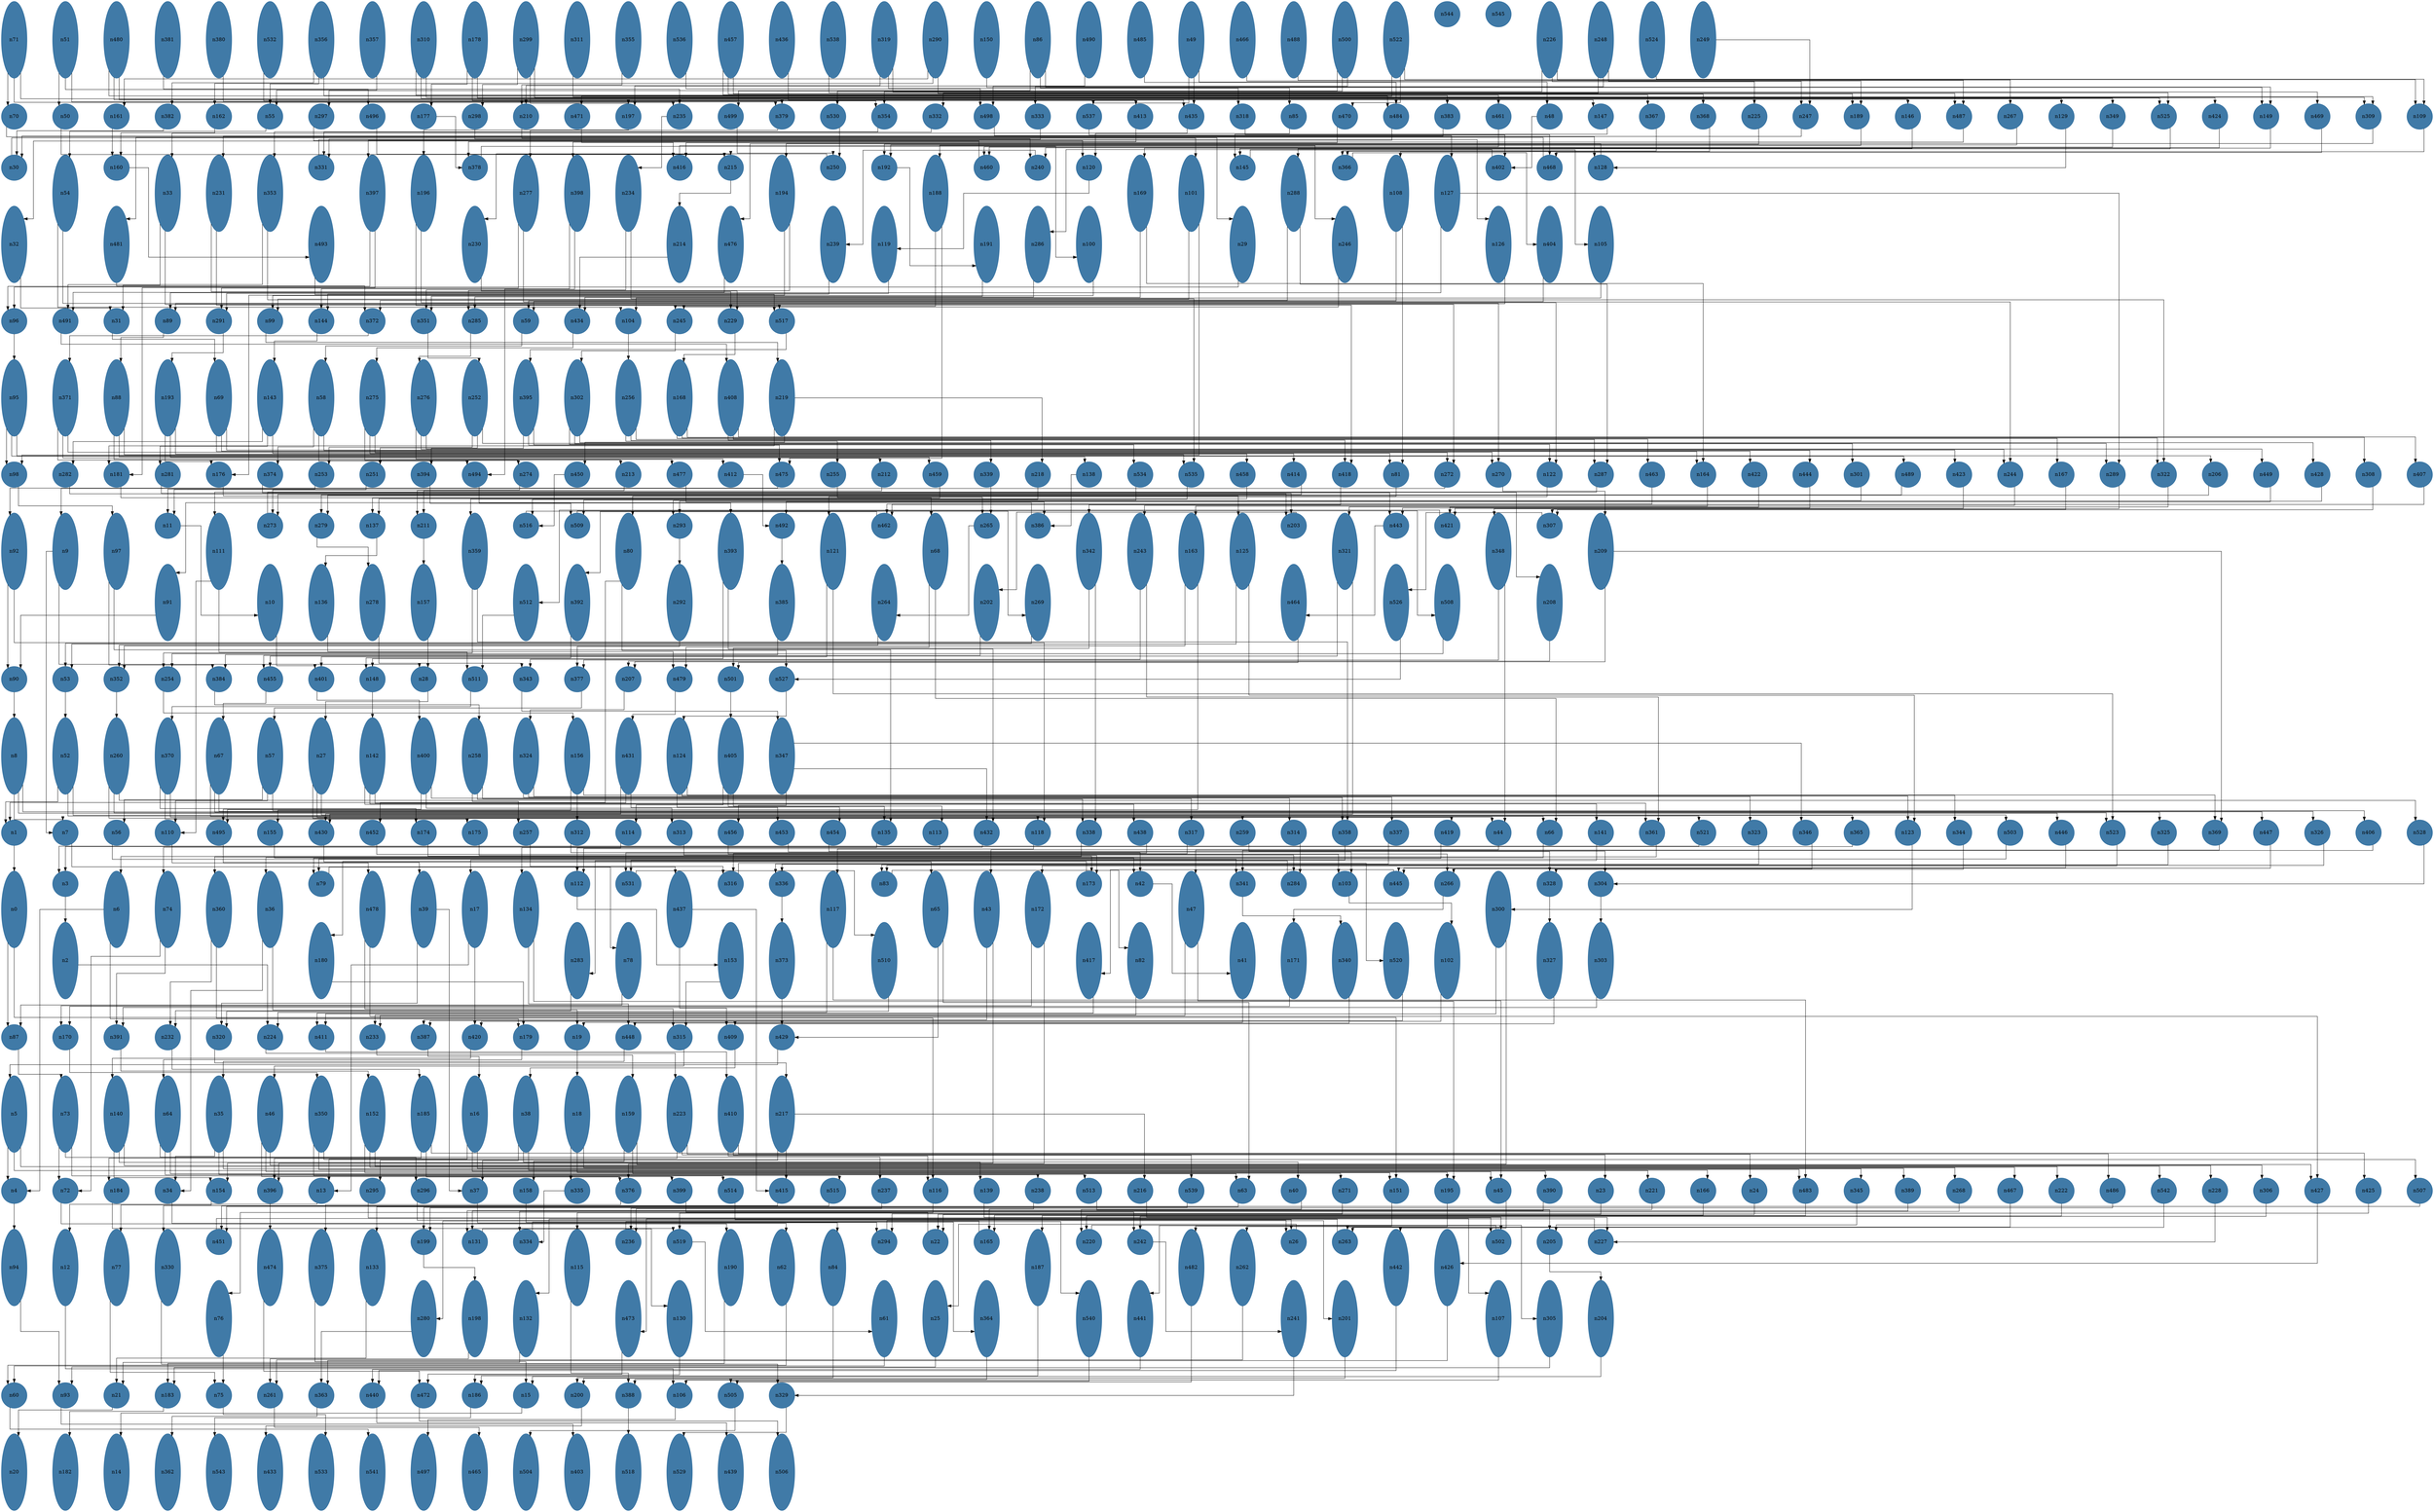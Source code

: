 //do not use DOT to generate pdf use NEATO or FDP
digraph{
layout="neato";
splines="ortho";
n71[shape="ellipse", style="filled", color="#004E8ABF", pos="0,59!", height="3", width="1"];
n71 -> n235;
n71 -> n70;
n71 -> n129;
n51[shape="ellipse", style="filled", color="#004E8ABF", pos="2,59!", height="3", width="1"];
n51 -> n496;
n51 -> n379;
n51 -> n50;
n480[shape="ellipse", style="filled", color="#004E8ABF", pos="4,59!", height="3", width="1"];
n480 -> n484;
n480 -> n147;
n480 -> n146;
n381[shape="ellipse", style="filled", color="#004E8ABF", pos="6,59!", height="3", width="1"];
n381 -> n235;
n380[shape="ellipse", style="filled", color="#004E8ABF", pos="8,59!", height="3", width="1"];
n380 -> n379;
n532[shape="ellipse", style="filled", color="#004E8ABF", pos="10,59!", height="3", width="1"];
n532 -> n354;
n356[shape="ellipse", style="filled", color="#004E8ABF", pos="12,59!", height="3", width="1"];
n356 -> n383;
n356 -> n382;
n356 -> n55;
n357[shape="ellipse", style="filled", color="#004E8ABF", pos="14,59!", height="3", width="1"];
n357 -> n55;
n310[shape="ellipse", style="filled", color="#004E8ABF", pos="16,59!", height="3", width="1"];
n310 -> n461;
n310 -> n349;
n310 -> n309;
n178[shape="ellipse", style="filled", color="#004E8ABF", pos="18,59!", height="3", width="1"];
n178 -> n177;
n178 -> n525;
n178 -> n413;
n299[shape="ellipse", style="filled", color="#004E8ABF", pos="20,59!", height="3", width="1"];
n299 -> n298;
n299 -> n197;
n299 -> n424;
n311[shape="ellipse", style="filled", color="#004E8ABF", pos="22,59!", height="3", width="1"];
n311 -> n309;
n355[shape="ellipse", style="filled", color="#004E8ABF", pos="24,59!", height="3", width="1"];
n355 -> n210;
n536[shape="ellipse", style="filled", color="#004E8ABF", pos="26,59!", height="3", width="1"];
n536 -> n498;
n457[shape="ellipse", style="filled", color="#004E8ABF", pos="28,59!", height="3", width="1"];
n457 -> n367;
n457 -> n368;
n457 -> n189;
n436[shape="ellipse", style="filled", color="#004E8ABF", pos="30,59!", height="3", width="1"];
n436 -> n435;
n538[shape="ellipse", style="filled", color="#004E8ABF", pos="32,59!", height="3", width="1"];
n538 -> n525;
n319[shape="ellipse", style="filled", color="#004E8ABF", pos="34,59!", height="3", width="1"];
n319 -> n210;
n319 -> n469;
n319 -> n318;
n290[shape="ellipse", style="filled", color="#004E8ABF", pos="36,59!", height="3", width="1"];
n290 -> n487;
n290 -> n161;
n290 -> n162;
n150[shape="ellipse", style="filled", color="#004E8ABF", pos="38,59!", height="3", width="1"];
n150 -> n149;
n86[shape="ellipse", style="filled", color="#004E8ABF", pos="40,59!", height="3", width="1"];
n86 -> n297;
n86 -> n85;
n86 -> n149;
n490[shape="ellipse", style="filled", color="#004E8ABF", pos="42,59!", height="3", width="1"];
n490 -> n197;
n485[shape="ellipse", style="filled", color="#004E8ABF", pos="44,59!", height="3", width="1"];
n485 -> n484;
n49[shape="ellipse", style="filled", color="#004E8ABF", pos="46,59!", height="3", width="1"];
n49 -> n48;
n49 -> n537;
n49 -> n435;
n466[shape="ellipse", style="filled", color="#004E8ABF", pos="48,59!", height="3", width="1"];
n466 -> n189;
n488[shape="ellipse", style="filled", color="#004E8ABF", pos="50,59!", height="3", width="1"];
n488 -> n487;
n500[shape="ellipse", style="filled", color="#004E8ABF", pos="52,59!", height="3", width="1"];
n500 -> n499;
n500 -> n530;
n500 -> n498;
n522[shape="ellipse", style="filled", color="#004E8ABF", pos="54,59!", height="3", width="1"];
n522 -> n471;
n522 -> n470;
n522 -> n109;
n544[shape="ellipse", style="filled", color="#004E8ABF", pos="56,60!", height="1", width="1"];
n545[shape="ellipse", style="filled", color="#004E8ABF", pos="58,60!", height="1", width="1"];
n226[shape="ellipse", style="filled", color="#004E8ABF", pos="60,59!", height="3", width="1"];
n226 -> n225;
n226 -> n354;
n226 -> n267;
n248[shape="ellipse", style="filled", color="#004E8ABF", pos="62,59!", height="3", width="1"];
n248 -> n247;
n248 -> n332;
n248 -> n333;
n524[shape="ellipse", style="filled", color="#004E8ABF", pos="64,59!", height="3", width="1"];
n524 -> n109;
n249[shape="ellipse", style="filled", color="#004E8ABF", pos="66,59!", height="3", width="1"];
n249 -> n247;
n70[shape="ellipse", style="filled", color="#004E8ABF", pos="0,56!", height="1", width="1"];
n70 -> n128;
n50[shape="ellipse", style="filled", color="#004E8ABF", pos="2,56!", height="1", width="1"];
n50 -> n215;
n161[shape="ellipse", style="filled", color="#004E8ABF", pos="4,56!", height="1", width="1"];
n161 -> n160;
n382[shape="ellipse", style="filled", color="#004E8ABF", pos="6,56!", height="1", width="1"];
n382 -> n30;
n162[shape="ellipse", style="filled", color="#004E8ABF", pos="8,56!", height="1", width="1"];
n162 -> n160;
n55[shape="ellipse", style="filled", color="#004E8ABF", pos="10,56!", height="1", width="1"];
n55 -> n54;
n297[shape="ellipse", style="filled", color="#004E8ABF", pos="12,56!", height="1", width="1"];
n297 -> n120;
n496[shape="ellipse", style="filled", color="#004E8ABF", pos="14,56!", height="1", width="1"];
n496 -> n215;
n177[shape="ellipse", style="filled", color="#004E8ABF", pos="16,56!", height="1", width="1"];
n177 -> n378;
n298[shape="ellipse", style="filled", color="#004E8ABF", pos="18,56!", height="1", width="1"];
n298 -> n240;
n210[shape="ellipse", style="filled", color="#004E8ABF", pos="20,56!", height="1", width="1"];
n210 -> n101;
n471[shape="ellipse", style="filled", color="#004E8ABF", pos="22,56!", height="1", width="1"];
n471 -> n416;
n197[shape="ellipse", style="filled", color="#004E8ABF", pos="24,56!", height="1", width="1"];
n197 -> n196;
n235[shape="ellipse", style="filled", color="#004E8ABF", pos="26,56!", height="1", width="1"];
n235 -> n234;
n499[shape="ellipse", style="filled", color="#004E8ABF", pos="28,56!", height="1", width="1"];
n499 -> n250;
n379[shape="ellipse", style="filled", color="#004E8ABF", pos="30,56!", height="1", width="1"];
n379 -> n277;
n530[shape="ellipse", style="filled", color="#004E8ABF", pos="32,56!", height="1", width="1"];
n530 -> n250;
n354[shape="ellipse", style="filled", color="#004E8ABF", pos="34,56!", height="1", width="1"];
n354 -> n353;
n332[shape="ellipse", style="filled", color="#004E8ABF", pos="36,56!", height="1", width="1"];
n332 -> n331;
n498[shape="ellipse", style="filled", color="#004E8ABF", pos="38,56!", height="1", width="1"];
n498 -> n127;
n333[shape="ellipse", style="filled", color="#004E8ABF", pos="40,56!", height="1", width="1"];
n333 -> n331;
n537[shape="ellipse", style="filled", color="#004E8ABF", pos="42,56!", height="1", width="1"];
n537 -> n402;
n413[shape="ellipse", style="filled", color="#004E8ABF", pos="44,56!", height="1", width="1"];
n413 -> n378;
n435[shape="ellipse", style="filled", color="#004E8ABF", pos="46,56!", height="1", width="1"];
n435 -> n33;
n318[shape="ellipse", style="filled", color="#004E8ABF", pos="48,56!", height="1", width="1"];
n318 -> n468;
n85[shape="ellipse", style="filled", color="#004E8ABF", pos="50,56!", height="1", width="1"];
n85 -> n120;
n470[shape="ellipse", style="filled", color="#004E8ABF", pos="52,56!", height="1", width="1"];
n470 -> n416;
n484[shape="ellipse", style="filled", color="#004E8ABF", pos="54,56!", height="1", width="1"];
n484 -> n397;
n383[shape="ellipse", style="filled", color="#004E8ABF", pos="56,56!", height="1", width="1"];
n383 -> n30;
n461[shape="ellipse", style="filled", color="#004E8ABF", pos="58,56!", height="1", width="1"];
n461 -> n460;
n48[shape="ellipse", style="filled", color="#004E8ABF", pos="60,56!", height="1", width="1"];
n48 -> n402;
n147[shape="ellipse", style="filled", color="#004E8ABF", pos="62,56!", height="1", width="1"];
n147 -> n145;
n367[shape="ellipse", style="filled", color="#004E8ABF", pos="64,56!", height="1", width="1"];
n367 -> n366;
n368[shape="ellipse", style="filled", color="#004E8ABF", pos="66,56!", height="1", width="1"];
n368 -> n366;
n225[shape="ellipse", style="filled", color="#004E8ABF", pos="68,56!", height="1", width="1"];
n225 -> n192;
n247[shape="ellipse", style="filled", color="#004E8ABF", pos="70,56!", height="1", width="1"];
n247 -> n231;
n189[shape="ellipse", style="filled", color="#004E8ABF", pos="72,56!", height="1", width="1"];
n189 -> n188;
n146[shape="ellipse", style="filled", color="#004E8ABF", pos="74,56!", height="1", width="1"];
n146 -> n145;
n487[shape="ellipse", style="filled", color="#004E8ABF", pos="76,56!", height="1", width="1"];
n487 -> n398;
n267[shape="ellipse", style="filled", color="#004E8ABF", pos="78,56!", height="1", width="1"];
n267 -> n192;
n129[shape="ellipse", style="filled", color="#004E8ABF", pos="80,56!", height="1", width="1"];
n129 -> n128;
n349[shape="ellipse", style="filled", color="#004E8ABF", pos="82,56!", height="1", width="1"];
n349 -> n460;
n525[shape="ellipse", style="filled", color="#004E8ABF", pos="84,56!", height="1", width="1"];
n525 -> n288;
n424[shape="ellipse", style="filled", color="#004E8ABF", pos="86,56!", height="1", width="1"];
n424 -> n240;
n149[shape="ellipse", style="filled", color="#004E8ABF", pos="88,56!", height="1", width="1"];
n149 -> n169;
n469[shape="ellipse", style="filled", color="#004E8ABF", pos="90,56!", height="1", width="1"];
n469 -> n468;
n309[shape="ellipse", style="filled", color="#004E8ABF", pos="92,56!", height="1", width="1"];
n309 -> n194;
n109[shape="ellipse", style="filled", color="#004E8ABF", pos="94,56!", height="1", width="1"];
n109 -> n108;
n30[shape="ellipse", style="filled", color="#004E8ABF", pos="0,54!", height="1", width="1"];
n30 -> n29;
n54[shape="ellipse", style="filled", color="#004E8ABF", pos="2,53!", height="3", width="1"];
n54 -> n104;
n54 -> n270;
n160[shape="ellipse", style="filled", color="#004E8ABF", pos="4,54!", height="1", width="1"];
n160 -> n493;
n33[shape="ellipse", style="filled", color="#004E8ABF", pos="6,53!", height="3", width="1"];
n33 -> n31;
n33 -> n272;
n231[shape="ellipse", style="filled", color="#004E8ABF", pos="8,53!", height="3", width="1"];
n231 -> n229;
n231 -> n418;
n353[shape="ellipse", style="filled", color="#004E8ABF", pos="10,53!", height="3", width="1"];
n353 -> n322;
n353 -> n491;
n331[shape="ellipse", style="filled", color="#004E8ABF", pos="12,54!", height="1", width="1"];
n331 -> n126;
n397[shape="ellipse", style="filled", color="#004E8ABF", pos="14,53!", height="3", width="1"];
n397 -> n96;
n397 -> n181;
n196[shape="ellipse", style="filled", color="#004E8ABF", pos="16,53!", height="3", width="1"];
n196 -> n122;
n196 -> n517;
n378[shape="ellipse", style="filled", color="#004E8ABF", pos="18,54!", height="1", width="1"];
n378 -> n100;
n277[shape="ellipse", style="filled", color="#004E8ABF", pos="20,53!", height="3", width="1"];
n277 -> n244;
n277 -> n291;
n398[shape="ellipse", style="filled", color="#004E8ABF", pos="22,53!", height="3", width="1"];
n398 -> n144;
n398 -> n494;
n234[shape="ellipse", style="filled", color="#004E8ABF", pos="24,53!", height="3", width="1"];
n234 -> n351;
n234 -> n535;
n416[shape="ellipse", style="filled", color="#004E8ABF", pos="26,54!", height="1", width="1"];
n416 -> n246;
n215[shape="ellipse", style="filled", color="#004E8ABF", pos="28,54!", height="1", width="1"];
n215 -> n214;
n194[shape="ellipse", style="filled", color="#004E8ABF", pos="30,53!", height="3", width="1"];
n194 -> n176;
n194 -> n285;
n250[shape="ellipse", style="filled", color="#004E8ABF", pos="32,54!", height="1", width="1"];
n250 -> n230;
n192[shape="ellipse", style="filled", color="#004E8ABF", pos="34,54!", height="1", width="1"];
n192 -> n191;
n188[shape="ellipse", style="filled", color="#004E8ABF", pos="36,53!", height="3", width="1"];
n188 -> n475;
n188 -> n245;
n460[shape="ellipse", style="filled", color="#004E8ABF", pos="38,54!", height="1", width="1"];
n460 -> n32;
n240[shape="ellipse", style="filled", color="#004E8ABF", pos="40,54!", height="1", width="1"];
n240 -> n239;
n120[shape="ellipse", style="filled", color="#004E8ABF", pos="42,54!", height="1", width="1"];
n120 -> n119;
n169[shape="ellipse", style="filled", color="#004E8ABF", pos="44,53!", height="3", width="1"];
n169 -> n164;
n169 -> n434;
n101[shape="ellipse", style="filled", color="#004E8ABF", pos="46,53!", height="3", width="1"];
n101 -> n98;
n101 -> n99;
n145[shape="ellipse", style="filled", color="#004E8ABF", pos="48,54!", height="1", width="1"];
n145 -> n105;
n288[shape="ellipse", style="filled", color="#004E8ABF", pos="50,53!", height="3", width="1"];
n288 -> n287;
n288 -> n372;
n366[shape="ellipse", style="filled", color="#004E8ABF", pos="52,54!", height="1", width="1"];
n366 -> n404;
n108[shape="ellipse", style="filled", color="#004E8ABF", pos="54,53!", height="3", width="1"];
n108 -> n59;
n108 -> n81;
n127[shape="ellipse", style="filled", color="#004E8ABF", pos="56,53!", height="3", width="1"];
n127 -> n289;
n127 -> n89;
n402[shape="ellipse", style="filled", color="#004E8ABF", pos="58,54!", height="1", width="1"];
n402 -> n286;
n468[shape="ellipse", style="filled", color="#004E8ABF", pos="60,54!", height="1", width="1"];
n468 -> n481;
n128[shape="ellipse", style="filled", color="#004E8ABF", pos="62,54!", height="1", width="1"];
n128 -> n476;
n32[shape="ellipse", style="filled", color="#004E8ABF", pos="0,51!", height="3", width="1"];
n32 -> n31;
n481[shape="ellipse", style="filled", color="#004E8ABF", pos="4,51!", height="3", width="1"];
n481 -> n372;
n493[shape="ellipse", style="filled", color="#004E8ABF", pos="12,51!", height="3", width="1"];
n493 -> n517;
n230[shape="ellipse", style="filled", color="#004E8ABF", pos="18,51!", height="3", width="1"];
n230 -> n229;
n214[shape="ellipse", style="filled", color="#004E8ABF", pos="26,51!", height="3", width="1"];
n214 -> n434;
n476[shape="ellipse", style="filled", color="#004E8ABF", pos="28,51!", height="3", width="1"];
n476 -> n491;
n239[shape="ellipse", style="filled", color="#004E8ABF", pos="32,51!", height="3", width="1"];
n239 -> n144;
n119[shape="ellipse", style="filled", color="#004E8ABF", pos="34,51!", height="3", width="1"];
n119 -> n291;
n191[shape="ellipse", style="filled", color="#004E8ABF", pos="38,51!", height="3", width="1"];
n191 -> n351;
n286[shape="ellipse", style="filled", color="#004E8ABF", pos="40,51!", height="3", width="1"];
n286 -> n285;
n100[shape="ellipse", style="filled", color="#004E8ABF", pos="42,51!", height="3", width="1"];
n100 -> n99;
n29[shape="ellipse", style="filled", color="#004E8ABF", pos="48,51!", height="3", width="1"];
n29 -> n96;
n246[shape="ellipse", style="filled", color="#004E8ABF", pos="52,51!", height="3", width="1"];
n246 -> n245;
n126[shape="ellipse", style="filled", color="#004E8ABF", pos="58,51!", height="3", width="1"];
n126 -> n89;
n404[shape="ellipse", style="filled", color="#004E8ABF", pos="60,51!", height="3", width="1"];
n404 -> n59;
n105[shape="ellipse", style="filled", color="#004E8ABF", pos="62,51!", height="3", width="1"];
n105 -> n104;
n96[shape="ellipse", style="filled", color="#004E8ABF", pos="0,48!", height="1", width="1"];
n96 -> n95;
n491[shape="ellipse", style="filled", color="#004E8ABF", pos="2,48!", height="1", width="1"];
n491 -> n408;
n31[shape="ellipse", style="filled", color="#004E8ABF", pos="4,48!", height="1", width="1"];
n31 -> n69;
n89[shape="ellipse", style="filled", color="#004E8ABF", pos="6,48!", height="1", width="1"];
n89 -> n88;
n291[shape="ellipse", style="filled", color="#004E8ABF", pos="8,48!", height="1", width="1"];
n291 -> n193;
n99[shape="ellipse", style="filled", color="#004E8ABF", pos="10,48!", height="1", width="1"];
n99 -> n219;
n144[shape="ellipse", style="filled", color="#004E8ABF", pos="12,48!", height="1", width="1"];
n144 -> n143;
n372[shape="ellipse", style="filled", color="#004E8ABF", pos="14,48!", height="1", width="1"];
n372 -> n371;
n351[shape="ellipse", style="filled", color="#004E8ABF", pos="16,48!", height="1", width="1"];
n351 -> n252;
n285[shape="ellipse", style="filled", color="#004E8ABF", pos="18,48!", height="1", width="1"];
n285 -> n276;
n59[shape="ellipse", style="filled", color="#004E8ABF", pos="20,48!", height="1", width="1"];
n59 -> n58;
n434[shape="ellipse", style="filled", color="#004E8ABF", pos="22,48!", height="1", width="1"];
n434 -> n275;
n104[shape="ellipse", style="filled", color="#004E8ABF", pos="24,48!", height="1", width="1"];
n104 -> n256;
n245[shape="ellipse", style="filled", color="#004E8ABF", pos="26,48!", height="1", width="1"];
n245 -> n302;
n229[shape="ellipse", style="filled", color="#004E8ABF", pos="28,48!", height="1", width="1"];
n229 -> n168;
n517[shape="ellipse", style="filled", color="#004E8ABF", pos="30,48!", height="1", width="1"];
n517 -> n395;
n95[shape="ellipse", style="filled", color="#004E8ABF", pos="0,45!", height="3", width="1"];
n95 -> n489;
n95 -> n206;
n95 -> n98;
n371[shape="ellipse", style="filled", color="#004E8ABF", pos="2,45!", height="3", width="1"];
n371 -> n213;
n371 -> n212;
n371 -> n270;
n88[shape="ellipse", style="filled", color="#004E8ABF", pos="4,45!", height="3", width="1"];
n88 -> n477;
n88 -> n138;
n88 -> n535;
n193[shape="ellipse", style="filled", color="#004E8ABF", pos="6,45!", height="3", width="1"];
n193 -> n176;
n193 -> n459;
n193 -> n458;
n69[shape="ellipse", style="filled", color="#004E8ABF", pos="8,45!", height="3", width="1"];
n69 -> n164;
n69 -> n422;
n69 -> n423;
n143[shape="ellipse", style="filled", color="#004E8ABF", pos="10,45!", height="3", width="1"];
n143 -> n81;
n143 -> n282;
n143 -> n281;
n58[shape="ellipse", style="filled", color="#004E8ABF", pos="12,45!", height="3", width="1"];
n58 -> n374;
n58 -> n494;
n58 -> n444;
n275[shape="ellipse", style="filled", color="#004E8ABF", pos="14,45!", height="3", width="1"];
n275 -> n274;
n275 -> n414;
n275 -> n272;
n276[shape="ellipse", style="filled", color="#004E8ABF", pos="16,45!", height="3", width="1"];
n276 -> n412;
n276 -> n244;
n276 -> n449;
n252[shape="ellipse", style="filled", color="#004E8ABF", pos="18,45!", height="3", width="1"];
n252 -> n253;
n252 -> n251;
n252 -> n289;
n395[shape="ellipse", style="filled", color="#004E8ABF", pos="20,45!", height="3", width="1"];
n395 -> n394;
n395 -> n475;
n395 -> n534;
n302[shape="ellipse", style="filled", color="#004E8ABF", pos="22,45!", height="3", width="1"];
n302 -> n122;
n302 -> n301;
n302 -> n428;
n256[shape="ellipse", style="filled", color="#004E8ABF", pos="24,45!", height="3", width="1"];
n256 -> n287;
n256 -> n255;
n256 -> n339;
n168[shape="ellipse", style="filled", color="#004E8ABF", pos="26,45!", height="3", width="1"];
n168 -> n167;
n168 -> n322;
n168 -> n308;
n408[shape="ellipse", style="filled", color="#004E8ABF", pos="28,45!", height="3", width="1"];
n408 -> n463;
n408 -> n407;
n408 -> n418;
n219[shape="ellipse", style="filled", color="#004E8ABF", pos="30,45!", height="3", width="1"];
n219 -> n450;
n219 -> n218;
n219 -> n181;
n98[shape="ellipse", style="filled", color="#004E8ABF", pos="0,42!", height="1", width="1"];
n98 -> n97;
n282[shape="ellipse", style="filled", color="#004E8ABF", pos="2,42!", height="1", width="1"];
n282 -> n203;
n181[shape="ellipse", style="filled", color="#004E8ABF", pos="4,42!", height="1", width="1"];
n181 -> n68;
n281[shape="ellipse", style="filled", color="#004E8ABF", pos="6,42!", height="1", width="1"];
n281 -> n203;
n176[shape="ellipse", style="filled", color="#004E8ABF", pos="8,42!", height="1", width="1"];
n176 -> n125;
n374[shape="ellipse", style="filled", color="#004E8ABF", pos="10,42!", height="1", width="1"];
n374 -> n443;
n253[shape="ellipse", style="filled", color="#004E8ABF", pos="12,42!", height="1", width="1"];
n253 -> n11;
n251[shape="ellipse", style="filled", color="#004E8ABF", pos="14,42!", height="1", width="1"];
n251 -> n11;
n394[shape="ellipse", style="filled", color="#004E8ABF", pos="16,42!", height="1", width="1"];
n394 -> n509;
n494[shape="ellipse", style="filled", color="#004E8ABF", pos="18,42!", height="1", width="1"];
n494 -> n393;
n274[shape="ellipse", style="filled", color="#004E8ABF", pos="20,42!", height="1", width="1"];
n274 -> n273;
n450[shape="ellipse", style="filled", color="#004E8ABF", pos="22,42!", height="1", width="1"];
n450 -> n516;
n213[shape="ellipse", style="filled", color="#004E8ABF", pos="24,42!", height="1", width="1"];
n213 -> n211;
n477[shape="ellipse", style="filled", color="#004E8ABF", pos="26,42!", height="1", width="1"];
n477 -> n386;
n412[shape="ellipse", style="filled", color="#004E8ABF", pos="28,42!", height="1", width="1"];
n412 -> n492;
n475[shape="ellipse", style="filled", color="#004E8ABF", pos="30,42!", height="1", width="1"];
n475 -> n92;
n255[shape="ellipse", style="filled", color="#004E8ABF", pos="32,42!", height="1", width="1"];
n255 -> n265;
n212[shape="ellipse", style="filled", color="#004E8ABF", pos="34,42!", height="1", width="1"];
n212 -> n211;
n459[shape="ellipse", style="filled", color="#004E8ABF", pos="36,42!", height="1", width="1"];
n459 -> n137;
n339[shape="ellipse", style="filled", color="#004E8ABF", pos="38,42!", height="1", width="1"];
n339 -> n265;
n218[shape="ellipse", style="filled", color="#004E8ABF", pos="40,42!", height="1", width="1"];
n218 -> n516;
n138[shape="ellipse", style="filled", color="#004E8ABF", pos="42,42!", height="1", width="1"];
n138 -> n386;
n534[shape="ellipse", style="filled", color="#004E8ABF", pos="44,42!", height="1", width="1"];
n534 -> n509;
n535[shape="ellipse", style="filled", color="#004E8ABF", pos="46,42!", height="1", width="1"];
n535 -> n359;
n458[shape="ellipse", style="filled", color="#004E8ABF", pos="48,42!", height="1", width="1"];
n458 -> n137;
n414[shape="ellipse", style="filled", color="#004E8ABF", pos="50,42!", height="1", width="1"];
n414 -> n273;
n418[shape="ellipse", style="filled", color="#004E8ABF", pos="52,42!", height="1", width="1"];
n418 -> n342;
n81[shape="ellipse", style="filled", color="#004E8ABF", pos="54,42!", height="1", width="1"];
n81 -> n80;
n272[shape="ellipse", style="filled", color="#004E8ABF", pos="56,42!", height="1", width="1"];
n272 -> n9;
n270[shape="ellipse", style="filled", color="#004E8ABF", pos="58,42!", height="1", width="1"];
n270 -> n209;
n122[shape="ellipse", style="filled", color="#004E8ABF", pos="60,42!", height="1", width="1"];
n122 -> n121;
n287[shape="ellipse", style="filled", color="#004E8ABF", pos="62,42!", height="1", width="1"];
n287 -> n111;
n463[shape="ellipse", style="filled", color="#004E8ABF", pos="64,42!", height="1", width="1"];
n463 -> n462;
n164[shape="ellipse", style="filled", color="#004E8ABF", pos="66,42!", height="1", width="1"];
n164 -> n163;
n422[shape="ellipse", style="filled", color="#004E8ABF", pos="68,42!", height="1", width="1"];
n422 -> n421;
n444[shape="ellipse", style="filled", color="#004E8ABF", pos="70,42!", height="1", width="1"];
n444 -> n443;
n301[shape="ellipse", style="filled", color="#004E8ABF", pos="72,42!", height="1", width="1"];
n301 -> n293;
n489[shape="ellipse", style="filled", color="#004E8ABF", pos="74,42!", height="1", width="1"];
n489 -> n279;
n423[shape="ellipse", style="filled", color="#004E8ABF", pos="76,42!", height="1", width="1"];
n423 -> n421;
n244[shape="ellipse", style="filled", color="#004E8ABF", pos="78,42!", height="1", width="1"];
n244 -> n243;
n167[shape="ellipse", style="filled", color="#004E8ABF", pos="80,42!", height="1", width="1"];
n167 -> n307;
n289[shape="ellipse", style="filled", color="#004E8ABF", pos="82,42!", height="1", width="1"];
n289 -> n348;
n322[shape="ellipse", style="filled", color="#004E8ABF", pos="84,42!", height="1", width="1"];
n322 -> n321;
n206[shape="ellipse", style="filled", color="#004E8ABF", pos="86,42!", height="1", width="1"];
n206 -> n279;
n449[shape="ellipse", style="filled", color="#004E8ABF", pos="88,42!", height="1", width="1"];
n449 -> n492;
n428[shape="ellipse", style="filled", color="#004E8ABF", pos="90,42!", height="1", width="1"];
n428 -> n293;
n308[shape="ellipse", style="filled", color="#004E8ABF", pos="92,42!", height="1", width="1"];
n308 -> n307;
n407[shape="ellipse", style="filled", color="#004E8ABF", pos="94,42!", height="1", width="1"];
n407 -> n462;
n92[shape="ellipse", style="filled", color="#004E8ABF", pos="0,39!", height="3", width="1"];
n92 -> n90;
n92 -> n118;
n9[shape="ellipse", style="filled", color="#004E8ABF", pos="2,39!", height="3", width="1"];
n9 -> n28;
n9 -> n7;
n97[shape="ellipse", style="filled", color="#004E8ABF", pos="4,39!", height="3", width="1"];
n97 -> n384;
n97 -> n135;
n11[shape="ellipse", style="filled", color="#004E8ABF", pos="6,40!", height="1", width="1"];
n11 -> n10;
n111[shape="ellipse", style="filled", color="#004E8ABF", pos="8,39!", height="3", width="1"];
n111 -> n110;
n111 -> n511;
n273[shape="ellipse", style="filled", color="#004E8ABF", pos="10,40!", height="1", width="1"];
n273 -> n208;
n279[shape="ellipse", style="filled", color="#004E8ABF", pos="12,40!", height="1", width="1"];
n279 -> n278;
n137[shape="ellipse", style="filled", color="#004E8ABF", pos="14,40!", height="1", width="1"];
n137 -> n136;
n211[shape="ellipse", style="filled", color="#004E8ABF", pos="16,40!", height="1", width="1"];
n211 -> n157;
n359[shape="ellipse", style="filled", color="#004E8ABF", pos="18,39!", height="3", width="1"];
n359 -> n254;
n359 -> n358;
n516[shape="ellipse", style="filled", color="#004E8ABF", pos="20,40!", height="1", width="1"];
n516 -> n269;
n509[shape="ellipse", style="filled", color="#004E8ABF", pos="22,40!", height="1", width="1"];
n509 -> n508;
n80[shape="ellipse", style="filled", color="#004E8ABF", pos="24,39!", height="3", width="1"];
n80 -> n1;
n80 -> n527;
n293[shape="ellipse", style="filled", color="#004E8ABF", pos="26,40!", height="1", width="1"];
n293 -> n292;
n393[shape="ellipse", style="filled", color="#004E8ABF", pos="28,39!", height="3", width="1"];
n393 -> n148;
n393 -> n432;
n492[shape="ellipse", style="filled", color="#004E8ABF", pos="30,40!", height="1", width="1"];
n492 -> n385;
n121[shape="ellipse", style="filled", color="#004E8ABF", pos="32,39!", height="3", width="1"];
n121 -> n401;
n121 -> n523;
n462[shape="ellipse", style="filled", color="#004E8ABF", pos="34,40!", height="1", width="1"];
n462 -> n392;
n68[shape="ellipse", style="filled", color="#004E8ABF", pos="36,39!", height="3", width="1"];
n68 -> n479;
n68 -> n66;
n265[shape="ellipse", style="filled", color="#004E8ABF", pos="38,40!", height="1", width="1"];
n265 -> n264;
n386[shape="ellipse", style="filled", color="#004E8ABF", pos="40,40!", height="1", width="1"];
n386 -> n91;
n342[shape="ellipse", style="filled", color="#004E8ABF", pos="42,39!", height="3", width="1"];
n342 -> n338;
n342 -> n501;
n243[shape="ellipse", style="filled", color="#004E8ABF", pos="44,39!", height="3", width="1"];
n243 -> n361;
n243 -> n343;
n163[shape="ellipse", style="filled", color="#004E8ABF", pos="46,39!", height="3", width="1"];
n163 -> n352;
n163 -> n495;
n125[shape="ellipse", style="filled", color="#004E8ABF", pos="48,39!", height="3", width="1"];
n125 -> n123;
n125 -> n53;
n203[shape="ellipse", style="filled", color="#004E8ABF", pos="50,40!", height="1", width="1"];
n203 -> n202;
n321[shape="ellipse", style="filled", color="#004E8ABF", pos="52,39!", height="3", width="1"];
n321 -> n430;
n321 -> n455;
n443[shape="ellipse", style="filled", color="#004E8ABF", pos="54,40!", height="1", width="1"];
n443 -> n464;
n421[shape="ellipse", style="filled", color="#004E8ABF", pos="56,40!", height="1", width="1"];
n421 -> n512;
n348[shape="ellipse", style="filled", color="#004E8ABF", pos="58,39!", height="3", width="1"];
n348 -> n377;
n348 -> n44;
n307[shape="ellipse", style="filled", color="#004E8ABF", pos="60,40!", height="1", width="1"];
n307 -> n526;
n209[shape="ellipse", style="filled", color="#004E8ABF", pos="62,39!", height="3", width="1"];
n209 -> n207;
n209 -> n369;
n91[shape="ellipse", style="filled", color="#004E8ABF", pos="6,37!", height="3", width="1"];
n91 -> n90;
n10[shape="ellipse", style="filled", color="#004E8ABF", pos="10,37!", height="3", width="1"];
n10 -> n401;
n136[shape="ellipse", style="filled", color="#004E8ABF", pos="12,37!", height="3", width="1"];
n136 -> n479;
n278[shape="ellipse", style="filled", color="#004E8ABF", pos="14,37!", height="3", width="1"];
n278 -> n343;
n157[shape="ellipse", style="filled", color="#004E8ABF", pos="16,37!", height="3", width="1"];
n157 -> n28;
n512[shape="ellipse", style="filled", color="#004E8ABF", pos="20,37!", height="3", width="1"];
n512 -> n511;
n392[shape="ellipse", style="filled", color="#004E8ABF", pos="22,37!", height="3", width="1"];
n392 -> n148;
n292[shape="ellipse", style="filled", color="#004E8ABF", pos="26,37!", height="3", width="1"];
n292 -> n377;
n385[shape="ellipse", style="filled", color="#004E8ABF", pos="30,37!", height="3", width="1"];
n385 -> n384;
n264[shape="ellipse", style="filled", color="#004E8ABF", pos="34,37!", height="3", width="1"];
n264 -> n352;
n202[shape="ellipse", style="filled", color="#004E8ABF", pos="38,37!", height="3", width="1"];
n202 -> n455;
n269[shape="ellipse", style="filled", color="#004E8ABF", pos="40,37!", height="3", width="1"];
n269 -> n53;
n464[shape="ellipse", style="filled", color="#004E8ABF", pos="50,37!", height="3", width="1"];
n464 -> n501;
n526[shape="ellipse", style="filled", color="#004E8ABF", pos="54,37!", height="3", width="1"];
n526 -> n527;
n508[shape="ellipse", style="filled", color="#004E8ABF", pos="56,37!", height="3", width="1"];
n508 -> n254;
n208[shape="ellipse", style="filled", color="#004E8ABF", pos="60,37!", height="3", width="1"];
n208 -> n207;
n90[shape="ellipse", style="filled", color="#004E8ABF", pos="0,34!", height="1", width="1"];
n90 -> n8;
n53[shape="ellipse", style="filled", color="#004E8ABF", pos="2,34!", height="1", width="1"];
n53 -> n52;
n352[shape="ellipse", style="filled", color="#004E8ABF", pos="4,34!", height="1", width="1"];
n352 -> n260;
n254[shape="ellipse", style="filled", color="#004E8ABF", pos="6,34!", height="1", width="1"];
n254 -> n156;
n384[shape="ellipse", style="filled", color="#004E8ABF", pos="8,34!", height="1", width="1"];
n384 -> n258;
n455[shape="ellipse", style="filled", color="#004E8ABF", pos="10,34!", height="1", width="1"];
n455 -> n67;
n401[shape="ellipse", style="filled", color="#004E8ABF", pos="12,34!", height="1", width="1"];
n401 -> n400;
n148[shape="ellipse", style="filled", color="#004E8ABF", pos="14,34!", height="1", width="1"];
n148 -> n142;
n28[shape="ellipse", style="filled", color="#004E8ABF", pos="16,34!", height="1", width="1"];
n28 -> n27;
n511[shape="ellipse", style="filled", color="#004E8ABF", pos="18,34!", height="1", width="1"];
n511 -> n370;
n343[shape="ellipse", style="filled", color="#004E8ABF", pos="20,34!", height="1", width="1"];
n343 -> n347;
n377[shape="ellipse", style="filled", color="#004E8ABF", pos="22,34!", height="1", width="1"];
n377 -> n57;
n207[shape="ellipse", style="filled", color="#004E8ABF", pos="24,34!", height="1", width="1"];
n207 -> n324;
n479[shape="ellipse", style="filled", color="#004E8ABF", pos="26,34!", height="1", width="1"];
n479 -> n431;
n501[shape="ellipse", style="filled", color="#004E8ABF", pos="28,34!", height="1", width="1"];
n501 -> n405;
n527[shape="ellipse", style="filled", color="#004E8ABF", pos="30,34!", height="1", width="1"];
n527 -> n124;
n8[shape="ellipse", style="filled", color="#004E8ABF", pos="0,31!", height="3", width="1"];
n8 -> n7;
n8 -> n446;
n8 -> n447;
n52[shape="ellipse", style="filled", color="#004E8ABF", pos="2,31!", height="3", width="1"];
n52 -> n1;
n52 -> n521;
n52 -> n365;
n260[shape="ellipse", style="filled", color="#004E8ABF", pos="4,31!", height="3", width="1"];
n260 -> n259;
n260 -> n523;
n260 -> n528;
n370[shape="ellipse", style="filled", color="#004E8ABF", pos="6,31!", height="3", width="1"];
n370 -> n174;
n370 -> n175;
n370 -> n44;
n67[shape="ellipse", style="filled", color="#004E8ABF", pos="8,31!", height="3", width="1"];
n67 -> n325;
n67 -> n326;
n67 -> n66;
n57[shape="ellipse", style="filled", color="#004E8ABF", pos="10,31!", height="3", width="1"];
n57 -> n110;
n57 -> n56;
n57 -> n406;
n27[shape="ellipse", style="filled", color="#004E8ABF", pos="12,31!", height="3", width="1"];
n27 -> n118;
n27 -> n503;
n27 -> n419;
n142[shape="ellipse", style="filled", color="#004E8ABF", pos="14,31!", height="3", width="1"];
n142 -> n141;
n142 -> n361;
n142 -> n438;
n400[shape="ellipse", style="filled", color="#004E8ABF", pos="16,31!", height="3", width="1"];
n400 -> n495;
n400 -> n313;
n400 -> n314;
n258[shape="ellipse", style="filled", color="#004E8ABF", pos="18,31!", height="3", width="1"];
n258 -> n257;
n258 -> n338;
n258 -> n317;
n324[shape="ellipse", style="filled", color="#004E8ABF", pos="20,31!", height="3", width="1"];
n324 -> n323;
n324 -> n358;
n324 -> n337;
n156[shape="ellipse", style="filled", color="#004E8ABF", pos="22,31!", height="3", width="1"];
n156 -> n155;
n156 -> n312;
n156 -> n369;
n431[shape="ellipse", style="filled", color="#004E8ABF", pos="24,31!", height="3", width="1"];
n431 -> n430;
n431 -> n452;
n431 -> n453;
n124[shape="ellipse", style="filled", color="#004E8ABF", pos="26,31!", height="3", width="1"];
n124 -> n123;
n124 -> n344;
n124 -> n454;
n405[shape="ellipse", style="filled", color="#004E8ABF", pos="28,31!", height="3", width="1"];
n405 -> n114;
n405 -> n135;
n405 -> n113;
n347[shape="ellipse", style="filled", color="#004E8ABF", pos="30,31!", height="3", width="1"];
n347 -> n346;
n347 -> n456;
n347 -> n432;
n1[shape="ellipse", style="filled", color="#004E8ABF", pos="0,28!", height="1", width="1"];
n1 -> n0;
n7[shape="ellipse", style="filled", color="#004E8ABF", pos="2,28!", height="1", width="1"];
n7 -> n437;
n56[shape="ellipse", style="filled", color="#004E8ABF", pos="4,28!", height="1", width="1"];
n56 -> n341;
n110[shape="ellipse", style="filled", color="#004E8ABF", pos="6,28!", height="1", width="1"];
n110 -> n478;
n495[shape="ellipse", style="filled", color="#004E8ABF", pos="8,28!", height="1", width="1"];
n495 -> n39;
n155[shape="ellipse", style="filled", color="#004E8ABF", pos="10,28!", height="1", width="1"];
n155 -> n42;
n430[shape="ellipse", style="filled", color="#004E8ABF", pos="12,28!", height="1", width="1"];
n430 -> n65;
n452[shape="ellipse", style="filled", color="#004E8ABF", pos="14,28!", height="1", width="1"];
n452 -> n103;
n174[shape="ellipse", style="filled", color="#004E8ABF", pos="16,28!", height="1", width="1"];
n174 -> n173;
n175[shape="ellipse", style="filled", color="#004E8ABF", pos="18,28!", height="1", width="1"];
n175 -> n173;
n257[shape="ellipse", style="filled", color="#004E8ABF", pos="20,28!", height="1", width="1"];
n257 -> n316;
n312[shape="ellipse", style="filled", color="#004E8ABF", pos="22,28!", height="1", width="1"];
n312 -> n42;
n114[shape="ellipse", style="filled", color="#004E8ABF", pos="24,28!", height="1", width="1"];
n114 -> n112;
n313[shape="ellipse", style="filled", color="#004E8ABF", pos="26,28!", height="1", width="1"];
n313 -> n284;
n456[shape="ellipse", style="filled", color="#004E8ABF", pos="28,28!", height="1", width="1"];
n456 -> n266;
n453[shape="ellipse", style="filled", color="#004E8ABF", pos="30,28!", height="1", width="1"];
n453 -> n103;
n454[shape="ellipse", style="filled", color="#004E8ABF", pos="32,28!", height="1", width="1"];
n454 -> n328;
n135[shape="ellipse", style="filled", color="#004E8ABF", pos="34,28!", height="1", width="1"];
n135 -> n134;
n113[shape="ellipse", style="filled", color="#004E8ABF", pos="36,28!", height="1", width="1"];
n113 -> n112;
n432[shape="ellipse", style="filled", color="#004E8ABF", pos="38,28!", height="1", width="1"];
n432 -> n74;
n118[shape="ellipse", style="filled", color="#004E8ABF", pos="40,28!", height="1", width="1"];
n118 -> n117;
n338[shape="ellipse", style="filled", color="#004E8ABF", pos="42,28!", height="1", width="1"];
n338 -> n6;
n438[shape="ellipse", style="filled", color="#004E8ABF", pos="44,28!", height="1", width="1"];
n438 -> n531;
n317[shape="ellipse", style="filled", color="#004E8ABF", pos="46,28!", height="1", width="1"];
n317 -> n316;
n259[shape="ellipse", style="filled", color="#004E8ABF", pos="48,28!", height="1", width="1"];
n259 -> n304;
n314[shape="ellipse", style="filled", color="#004E8ABF", pos="50,28!", height="1", width="1"];
n314 -> n284;
n358[shape="ellipse", style="filled", color="#004E8ABF", pos="52,28!", height="1", width="1"];
n358 -> n17;
n337[shape="ellipse", style="filled", color="#004E8ABF", pos="54,28!", height="1", width="1"];
n337 -> n336;
n419[shape="ellipse", style="filled", color="#004E8ABF", pos="56,28!", height="1", width="1"];
n419 -> n79;
n44[shape="ellipse", style="filled", color="#004E8ABF", pos="58,28!", height="1", width="1"];
n44 -> n43;
n66[shape="ellipse", style="filled", color="#004E8ABF", pos="60,28!", height="1", width="1"];
n66 -> n36;
n141[shape="ellipse", style="filled", color="#004E8ABF", pos="62,28!", height="1", width="1"];
n141 -> n531;
n361[shape="ellipse", style="filled", color="#004E8ABF", pos="64,28!", height="1", width="1"];
n361 -> n360;
n521[shape="ellipse", style="filled", color="#004E8ABF", pos="66,28!", height="1", width="1"];
n521 -> n3;
n323[shape="ellipse", style="filled", color="#004E8ABF", pos="68,28!", height="1", width="1"];
n323 -> n336;
n346[shape="ellipse", style="filled", color="#004E8ABF", pos="70,28!", height="1", width="1"];
n346 -> n266;
n365[shape="ellipse", style="filled", color="#004E8ABF", pos="72,28!", height="1", width="1"];
n365 -> n3;
n123[shape="ellipse", style="filled", color="#004E8ABF", pos="74,28!", height="1", width="1"];
n123 -> n300;
n344[shape="ellipse", style="filled", color="#004E8ABF", pos="76,28!", height="1", width="1"];
n344 -> n328;
n503[shape="ellipse", style="filled", color="#004E8ABF", pos="78,28!", height="1", width="1"];
n503 -> n79;
n446[shape="ellipse", style="filled", color="#004E8ABF", pos="80,28!", height="1", width="1"];
n446 -> n445;
n523[shape="ellipse", style="filled", color="#004E8ABF", pos="82,28!", height="1", width="1"];
n523 -> n172;
n325[shape="ellipse", style="filled", color="#004E8ABF", pos="84,28!", height="1", width="1"];
n325 -> n83;
n369[shape="ellipse", style="filled", color="#004E8ABF", pos="86,28!", height="1", width="1"];
n369 -> n47;
n447[shape="ellipse", style="filled", color="#004E8ABF", pos="88,28!", height="1", width="1"];
n447 -> n445;
n326[shape="ellipse", style="filled", color="#004E8ABF", pos="90,28!", height="1", width="1"];
n326 -> n83;
n406[shape="ellipse", style="filled", color="#004E8ABF", pos="92,28!", height="1", width="1"];
n406 -> n341;
n528[shape="ellipse", style="filled", color="#004E8ABF", pos="94,28!", height="1", width="1"];
n528 -> n304;
n0[shape="ellipse", style="filled", color="#004E8ABF", pos="0,25!", height="3", width="1"];
n0 -> n87;
n0 -> n151;
n3[shape="ellipse", style="filled", color="#004E8ABF", pos="2,26!", height="1", width="1"];
n3 -> n2;
n6[shape="ellipse", style="filled", color="#004E8ABF", pos="4,25!", height="3", width="1"];
n6 -> n4;
n6 -> n179;
n74[shape="ellipse", style="filled", color="#004E8ABF", pos="6,25!", height="3", width="1"];
n74 -> n72;
n74 -> n391;
n360[shape="ellipse", style="filled", color="#004E8ABF", pos="8,25!", height="3", width="1"];
n360 -> n232;
n360 -> n116;
n36[shape="ellipse", style="filled", color="#004E8ABF", pos="10,25!", height="3", width="1"];
n36 -> n19;
n36 -> n34;
n79[shape="ellipse", style="filled", color="#004E8ABF", pos="12,26!", height="1", width="1"];
n79 -> n78;
n478[shape="ellipse", style="filled", color="#004E8ABF", pos="14,25!", height="3", width="1"];
n478 -> n427;
n478 -> n315;
n39[shape="ellipse", style="filled", color="#004E8ABF", pos="16,25!", height="3", width="1"];
n39 -> n320;
n39 -> n37;
n17[shape="ellipse", style="filled", color="#004E8ABF", pos="18,25!", height="3", width="1"];
n17 -> n13;
n17 -> n420;
n134[shape="ellipse", style="filled", color="#004E8ABF", pos="20,25!", height="3", width="1"];
n134 -> n448;
n134 -> n195;
n112[shape="ellipse", style="filled", color="#004E8ABF", pos="22,26!", height="1", width="1"];
n112 -> n153;
n531[shape="ellipse", style="filled", color="#004E8ABF", pos="24,26!", height="1", width="1"];
n531 -> n510;
n437[shape="ellipse", style="filled", color="#004E8ABF", pos="26,25!", height="3", width="1"];
n437 -> n415;
n437 -> n409;
n316[shape="ellipse", style="filled", color="#004E8ABF", pos="28,26!", height="1", width="1"];
n316 -> n520;
n336[shape="ellipse", style="filled", color="#004E8ABF", pos="30,26!", height="1", width="1"];
n336 -> n373;
n117[shape="ellipse", style="filled", color="#004E8ABF", pos="32,25!", height="3", width="1"];
n117 -> n483;
n117 -> n224;
n83[shape="ellipse", style="filled", color="#004E8ABF", pos="34,26!", height="1", width="1"];
n83 -> n82;
n65[shape="ellipse", style="filled", color="#004E8ABF", pos="36,25!", height="3", width="1"];
n65 -> n63;
n65 -> n429;
n43[shape="ellipse", style="filled", color="#004E8ABF", pos="38,25!", height="3", width="1"];
n43 -> n154;
n43 -> n387;
n172[shape="ellipse", style="filled", color="#004E8ABF", pos="40,25!", height="3", width="1"];
n172 -> n396;
n172 -> n170;
n173[shape="ellipse", style="filled", color="#004E8ABF", pos="42,26!", height="1", width="1"];
n173 -> n180;
n42[shape="ellipse", style="filled", color="#004E8ABF", pos="44,26!", height="1", width="1"];
n42 -> n41;
n47[shape="ellipse", style="filled", color="#004E8ABF", pos="46,25!", height="3", width="1"];
n47 -> n233;
n47 -> n45;
n341[shape="ellipse", style="filled", color="#004E8ABF", pos="48,26!", height="1", width="1"];
n341 -> n340;
n284[shape="ellipse", style="filled", color="#004E8ABF", pos="50,26!", height="1", width="1"];
n284 -> n283;
n103[shape="ellipse", style="filled", color="#004E8ABF", pos="52,26!", height="1", width="1"];
n103 -> n102;
n445[shape="ellipse", style="filled", color="#004E8ABF", pos="54,26!", height="1", width="1"];
n445 -> n417;
n266[shape="ellipse", style="filled", color="#004E8ABF", pos="56,26!", height="1", width="1"];
n266 -> n171;
n300[shape="ellipse", style="filled", color="#004E8ABF", pos="58,25!", height="3", width="1"];
n300 -> n411;
n300 -> n376;
n328[shape="ellipse", style="filled", color="#004E8ABF", pos="60,26!", height="1", width="1"];
n328 -> n327;
n304[shape="ellipse", style="filled", color="#004E8ABF", pos="62,26!", height="1", width="1"];
n304 -> n303;
n2[shape="ellipse", style="filled", color="#004E8ABF", pos="2,23!", height="3", width="1"];
n2 -> n224;
n180[shape="ellipse", style="filled", color="#004E8ABF", pos="12,23!", height="3", width="1"];
n180 -> n179;
n283[shape="ellipse", style="filled", color="#004E8ABF", pos="22,23!", height="3", width="1"];
n283 -> n232;
n78[shape="ellipse", style="filled", color="#004E8ABF", pos="24,23!", height="3", width="1"];
n78 -> n87;
n153[shape="ellipse", style="filled", color="#004E8ABF", pos="28,23!", height="3", width="1"];
n153 -> n315;
n373[shape="ellipse", style="filled", color="#004E8ABF", pos="30,23!", height="3", width="1"];
n373 -> n429;
n510[shape="ellipse", style="filled", color="#004E8ABF", pos="34,23!", height="3", width="1"];
n510 -> n320;
n417[shape="ellipse", style="filled", color="#004E8ABF", pos="42,23!", height="3", width="1"];
n417 -> n411;
n82[shape="ellipse", style="filled", color="#004E8ABF", pos="44,23!", height="3", width="1"];
n82 -> n233;
n41[shape="ellipse", style="filled", color="#004E8ABF", pos="48,23!", height="3", width="1"];
n41 -> n19;
n171[shape="ellipse", style="filled", color="#004E8ABF", pos="50,23!", height="3", width="1"];
n171 -> n170;
n340[shape="ellipse", style="filled", color="#004E8ABF", pos="52,23!", height="3", width="1"];
n340 -> n448;
n520[shape="ellipse", style="filled", color="#004E8ABF", pos="54,23!", height="3", width="1"];
n520 -> n387;
n102[shape="ellipse", style="filled", color="#004E8ABF", pos="56,23!", height="3", width="1"];
n102 -> n420;
n327[shape="ellipse", style="filled", color="#004E8ABF", pos="60,23!", height="3", width="1"];
n327 -> n409;
n303[shape="ellipse", style="filled", color="#004E8ABF", pos="62,23!", height="3", width="1"];
n303 -> n391;
n87[shape="ellipse", style="filled", color="#004E8ABF", pos="0,20!", height="1", width="1"];
n87 -> n73;
n170[shape="ellipse", style="filled", color="#004E8ABF", pos="2,20!", height="1", width="1"];
n170 -> n350;
n391[shape="ellipse", style="filled", color="#004E8ABF", pos="4,20!", height="1", width="1"];
n391 -> n152;
n232[shape="ellipse", style="filled", color="#004E8ABF", pos="6,20!", height="1", width="1"];
n232 -> n185;
n320[shape="ellipse", style="filled", color="#004E8ABF", pos="8,20!", height="1", width="1"];
n320 -> n217;
n224[shape="ellipse", style="filled", color="#004E8ABF", pos="10,20!", height="1", width="1"];
n224 -> n223;
n411[shape="ellipse", style="filled", color="#004E8ABF", pos="12,20!", height="1", width="1"];
n411 -> n410;
n233[shape="ellipse", style="filled", color="#004E8ABF", pos="14,20!", height="1", width="1"];
n233 -> n159;
n387[shape="ellipse", style="filled", color="#004E8ABF", pos="16,20!", height="1", width="1"];
n387 -> n16;
n420[shape="ellipse", style="filled", color="#004E8ABF", pos="18,20!", height="1", width="1"];
n420 -> n140;
n179[shape="ellipse", style="filled", color="#004E8ABF", pos="20,20!", height="1", width="1"];
n179 -> n64;
n19[shape="ellipse", style="filled", color="#004E8ABF", pos="22,20!", height="1", width="1"];
n19 -> n18;
n448[shape="ellipse", style="filled", color="#004E8ABF", pos="24,20!", height="1", width="1"];
n448 -> n35;
n315[shape="ellipse", style="filled", color="#004E8ABF", pos="26,20!", height="1", width="1"];
n315 -> n46;
n409[shape="ellipse", style="filled", color="#004E8ABF", pos="28,20!", height="1", width="1"];
n409 -> n38;
n429[shape="ellipse", style="filled", color="#004E8ABF", pos="30,20!", height="1", width="1"];
n429 -> n5;
n5[shape="ellipse", style="filled", color="#004E8ABF", pos="0,17!", height="3", width="1"];
n5 -> n221;
n5 -> n4;
n5 -> n222;
n73[shape="ellipse", style="filled", color="#004E8ABF", pos="2,17!", height="3", width="1"];
n73 -> n296;
n73 -> n72;
n73 -> n514;
n140[shape="ellipse", style="filled", color="#004E8ABF", pos="4,17!", height="3", width="1"];
n140 -> n154;
n140 -> n228;
n140 -> n139;
n64[shape="ellipse", style="filled", color="#004E8ABF", pos="6,17!", height="3", width="1"];
n64 -> n63;
n64 -> n237;
n64 -> n238;
n35[shape="ellipse", style="filled", color="#004E8ABF", pos="8,17!", height="3", width="1"];
n35 -> n345;
n35 -> n513;
n35 -> n34;
n46[shape="ellipse", style="filled", color="#004E8ABF", pos="10,17!", height="3", width="1"];
n46 -> n399;
n46 -> n306;
n46 -> n45;
n350[shape="ellipse", style="filled", color="#004E8ABF", pos="12,17!", height="3", width="1"];
n350 -> n483;
n350 -> n515;
n350 -> n507;
n152[shape="ellipse", style="filled", color="#004E8ABF", pos="14,17!", height="3", width="1"];
n152 -> n467;
n152 -> n542;
n152 -> n151;
n185[shape="ellipse", style="filled", color="#004E8ABF", pos="16,17!", height="3", width="1"];
n185 -> n376;
n185 -> n425;
n185 -> n184;
n16[shape="ellipse", style="filled", color="#004E8ABF", pos="18,17!", height="3", width="1"];
n16 -> n13;
n16 -> n389;
n16 -> n390;
n38[shape="ellipse", style="filled", color="#004E8ABF", pos="20,17!", height="3", width="1"];
n38 -> n166;
n38 -> n37;
n38 -> n40;
n18[shape="ellipse", style="filled", color="#004E8ABF", pos="22,17!", height="3", width="1"];
n18 -> n268;
n18 -> n335;
n18 -> n195;
n159[shape="ellipse", style="filled", color="#004E8ABF", pos="24,17!", height="3", width="1"];
n159 -> n158;
n159 -> n427;
n159 -> n271;
n223[shape="ellipse", style="filled", color="#004E8ABF", pos="26,17!", height="3", width="1"];
n223 -> n396;
n223 -> n24;
n223 -> n23;
n410[shape="ellipse", style="filled", color="#004E8ABF", pos="28,17!", height="3", width="1"];
n410 -> n486;
n410 -> n116;
n410 -> n539;
n217[shape="ellipse", style="filled", color="#004E8ABF", pos="30,17!", height="3", width="1"];
n217 -> n295;
n217 -> n415;
n217 -> n216;
n4[shape="ellipse", style="filled", color="#004E8ABF", pos="0,14!", height="1", width="1"];
n4 -> n94;
n72[shape="ellipse", style="filled", color="#004E8ABF", pos="2,14!", height="1", width="1"];
n72 -> n190;
n184[shape="ellipse", style="filled", color="#004E8ABF", pos="4,14!", height="1", width="1"];
n184 -> n519;
n34[shape="ellipse", style="filled", color="#004E8ABF", pos="6,14!", height="1", width="1"];
n34 -> n62;
n154[shape="ellipse", style="filled", color="#004E8ABF", pos="8,14!", height="1", width="1"];
n154 -> n77;
n396[shape="ellipse", style="filled", color="#004E8ABF", pos="10,14!", height="1", width="1"];
n396 -> n474;
n13[shape="ellipse", style="filled", color="#004E8ABF", pos="12,14!", height="1", width="1"];
n13 -> n12;
n295[shape="ellipse", style="filled", color="#004E8ABF", pos="14,14!", height="1", width="1"];
n295 -> n502;
n296[shape="ellipse", style="filled", color="#004E8ABF", pos="16,14!", height="1", width="1"];
n296 -> n26;
n37[shape="ellipse", style="filled", color="#004E8ABF", pos="18,14!", height="1", width="1"];
n37 -> n84;
n158[shape="ellipse", style="filled", color="#004E8ABF", pos="20,14!", height="1", width="1"];
n158 -> n294;
n335[shape="ellipse", style="filled", color="#004E8ABF", pos="22,14!", height="1", width="1"];
n335 -> n334;
n376[shape="ellipse", style="filled", color="#004E8ABF", pos="24,14!", height="1", width="1"];
n376 -> n375;
n399[shape="ellipse", style="filled", color="#004E8ABF", pos="26,14!", height="1", width="1"];
n399 -> n242;
n514[shape="ellipse", style="filled", color="#004E8ABF", pos="28,14!", height="1", width="1"];
n514 -> n26;
n415[shape="ellipse", style="filled", color="#004E8ABF", pos="30,14!", height="1", width="1"];
n415 -> n330;
n515[shape="ellipse", style="filled", color="#004E8ABF", pos="32,14!", height="1", width="1"];
n515 -> n451;
n237[shape="ellipse", style="filled", color="#004E8ABF", pos="34,14!", height="1", width="1"];
n237 -> n236;
n116[shape="ellipse", style="filled", color="#004E8ABF", pos="36,14!", height="1", width="1"];
n116 -> n115;
n139[shape="ellipse", style="filled", color="#004E8ABF", pos="38,14!", height="1", width="1"];
n139 -> n227;
n238[shape="ellipse", style="filled", color="#004E8ABF", pos="40,14!", height="1", width="1"];
n238 -> n236;
n513[shape="ellipse", style="filled", color="#004E8ABF", pos="42,14!", height="1", width="1"];
n513 -> n205;
n216[shape="ellipse", style="filled", color="#004E8ABF", pos="44,14!", height="1", width="1"];
n216 -> n502;
n539[shape="ellipse", style="filled", color="#004E8ABF", pos="46,14!", height="1", width="1"];
n539 -> n199;
n63[shape="ellipse", style="filled", color="#004E8ABF", pos="48,14!", height="1", width="1"];
n63 -> n133;
n40[shape="ellipse", style="filled", color="#004E8ABF", pos="50,14!", height="1", width="1"];
n40 -> n165;
n271[shape="ellipse", style="filled", color="#004E8ABF", pos="52,14!", height="1", width="1"];
n271 -> n294;
n151[shape="ellipse", style="filled", color="#004E8ABF", pos="54,14!", height="1", width="1"];
n151 -> n482;
n195[shape="ellipse", style="filled", color="#004E8ABF", pos="56,14!", height="1", width="1"];
n195 -> n262;
n45[shape="ellipse", style="filled", color="#004E8ABF", pos="58,14!", height="1", width="1"];
n45 -> n442;
n390[shape="ellipse", style="filled", color="#004E8ABF", pos="60,14!", height="1", width="1"];
n390 -> n131;
n23[shape="ellipse", style="filled", color="#004E8ABF", pos="62,14!", height="1", width="1"];
n23 -> n22;
n221[shape="ellipse", style="filled", color="#004E8ABF", pos="64,14!", height="1", width="1"];
n221 -> n220;
n166[shape="ellipse", style="filled", color="#004E8ABF", pos="66,14!", height="1", width="1"];
n166 -> n165;
n24[shape="ellipse", style="filled", color="#004E8ABF", pos="68,14!", height="1", width="1"];
n24 -> n22;
n483[shape="ellipse", style="filled", color="#004E8ABF", pos="70,14!", height="1", width="1"];
n483 -> n187;
n345[shape="ellipse", style="filled", color="#004E8ABF", pos="72,14!", height="1", width="1"];
n345 -> n205;
n389[shape="ellipse", style="filled", color="#004E8ABF", pos="74,14!", height="1", width="1"];
n389 -> n131;
n268[shape="ellipse", style="filled", color="#004E8ABF", pos="76,14!", height="1", width="1"];
n268 -> n334;
n467[shape="ellipse", style="filled", color="#004E8ABF", pos="78,14!", height="1", width="1"];
n467 -> n263;
n222[shape="ellipse", style="filled", color="#004E8ABF", pos="80,14!", height="1", width="1"];
n222 -> n220;
n486[shape="ellipse", style="filled", color="#004E8ABF", pos="82,14!", height="1", width="1"];
n486 -> n199;
n542[shape="ellipse", style="filled", color="#004E8ABF", pos="84,14!", height="1", width="1"];
n542 -> n263;
n228[shape="ellipse", style="filled", color="#004E8ABF", pos="86,14!", height="1", width="1"];
n228 -> n227;
n306[shape="ellipse", style="filled", color="#004E8ABF", pos="88,14!", height="1", width="1"];
n306 -> n242;
n427[shape="ellipse", style="filled", color="#004E8ABF", pos="90,14!", height="1", width="1"];
n427 -> n426;
n425[shape="ellipse", style="filled", color="#004E8ABF", pos="92,14!", height="1", width="1"];
n425 -> n519;
n507[shape="ellipse", style="filled", color="#004E8ABF", pos="94,14!", height="1", width="1"];
n507 -> n451;
n94[shape="ellipse", style="filled", color="#004E8ABF", pos="0,11!", height="3", width="1"];
n94 -> n93;
n12[shape="ellipse", style="filled", color="#004E8ABF", pos="2,11!", height="3", width="1"];
n12 -> n106;
n77[shape="ellipse", style="filled", color="#004E8ABF", pos="4,11!", height="3", width="1"];
n77 -> n75;
n330[shape="ellipse", style="filled", color="#004E8ABF", pos="6,11!", height="3", width="1"];
n330 -> n329;
n451[shape="ellipse", style="filled", color="#004E8ABF", pos="8,12!", height="1", width="1"];
n451 -> n107;
n474[shape="ellipse", style="filled", color="#004E8ABF", pos="10,11!", height="3", width="1"];
n474 -> n472;
n375[shape="ellipse", style="filled", color="#004E8ABF", pos="12,11!", height="3", width="1"];
n375 -> n15;
n133[shape="ellipse", style="filled", color="#004E8ABF", pos="14,11!", height="3", width="1"];
n133 -> n21;
n199[shape="ellipse", style="filled", color="#004E8ABF", pos="16,12!", height="1", width="1"];
n199 -> n198;
n131[shape="ellipse", style="filled", color="#004E8ABF", pos="18,12!", height="1", width="1"];
n131 -> n130;
n334[shape="ellipse", style="filled", color="#004E8ABF", pos="20,12!", height="1", width="1"];
n334 -> n364;
n115[shape="ellipse", style="filled", color="#004E8ABF", pos="22,11!", height="3", width="1"];
n115 -> n388;
n236[shape="ellipse", style="filled", color="#004E8ABF", pos="24,12!", height="1", width="1"];
n236 -> n540;
n519[shape="ellipse", style="filled", color="#004E8ABF", pos="26,12!", height="1", width="1"];
n519 -> n61;
n190[shape="ellipse", style="filled", color="#004E8ABF", pos="28,11!", height="3", width="1"];
n190 -> n183;
n62[shape="ellipse", style="filled", color="#004E8ABF", pos="30,11!", height="3", width="1"];
n62 -> n60;
n84[shape="ellipse", style="filled", color="#004E8ABF", pos="32,11!", height="3", width="1"];
n84 -> n200;
n294[shape="ellipse", style="filled", color="#004E8ABF", pos="34,12!", height="1", width="1"];
n294 -> n201;
n22[shape="ellipse", style="filled", color="#004E8ABF", pos="36,12!", height="1", width="1"];
n22 -> n76;
n165[shape="ellipse", style="filled", color="#004E8ABF", pos="38,12!", height="1", width="1"];
n165 -> n280;
n187[shape="ellipse", style="filled", color="#004E8ABF", pos="40,11!", height="3", width="1"];
n187 -> n186;
n220[shape="ellipse", style="filled", color="#004E8ABF", pos="42,12!", height="1", width="1"];
n220 -> n305;
n242[shape="ellipse", style="filled", color="#004E8ABF", pos="44,12!", height="1", width="1"];
n242 -> n241;
n482[shape="ellipse", style="filled", color="#004E8ABF", pos="46,11!", height="3", width="1"];
n482 -> n505;
n262[shape="ellipse", style="filled", color="#004E8ABF", pos="48,11!", height="3", width="1"];
n262 -> n261;
n26[shape="ellipse", style="filled", color="#004E8ABF", pos="50,12!", height="1", width="1"];
n26 -> n25;
n263[shape="ellipse", style="filled", color="#004E8ABF", pos="52,12!", height="1", width="1"];
n263 -> n132;
n442[shape="ellipse", style="filled", color="#004E8ABF", pos="54,11!", height="3", width="1"];
n442 -> n440;
n426[shape="ellipse", style="filled", color="#004E8ABF", pos="56,11!", height="3", width="1"];
n426 -> n363;
n502[shape="ellipse", style="filled", color="#004E8ABF", pos="58,12!", height="1", width="1"];
n502 -> n441;
n205[shape="ellipse", style="filled", color="#004E8ABF", pos="60,12!", height="1", width="1"];
n205 -> n204;
n227[shape="ellipse", style="filled", color="#004E8ABF", pos="62,12!", height="1", width="1"];
n227 -> n473;
n76[shape="ellipse", style="filled", color="#004E8ABF", pos="8,9!", height="3", width="1"];
n76 -> n75;
n280[shape="ellipse", style="filled", color="#004E8ABF", pos="16,9!", height="3", width="1"];
n280 -> n363;
n198[shape="ellipse", style="filled", color="#004E8ABF", pos="18,9!", height="3", width="1"];
n198 -> n261;
n132[shape="ellipse", style="filled", color="#004E8ABF", pos="20,9!", height="3", width="1"];
n132 -> n21;
n473[shape="ellipse", style="filled", color="#004E8ABF", pos="24,9!", height="3", width="1"];
n473 -> n472;
n130[shape="ellipse", style="filled", color="#004E8ABF", pos="26,9!", height="3", width="1"];
n130 -> n186;
n61[shape="ellipse", style="filled", color="#004E8ABF", pos="34,9!", height="3", width="1"];
n61 -> n60;
n25[shape="ellipse", style="filled", color="#004E8ABF", pos="36,9!", height="3", width="1"];
n25 -> n93;
n364[shape="ellipse", style="filled", color="#004E8ABF", pos="38,9!", height="3", width="1"];
n364 -> n388;
n540[shape="ellipse", style="filled", color="#004E8ABF", pos="42,9!", height="3", width="1"];
n540 -> n505;
n441[shape="ellipse", style="filled", color="#004E8ABF", pos="44,9!", height="3", width="1"];
n441 -> n440;
n241[shape="ellipse", style="filled", color="#004E8ABF", pos="50,9!", height="3", width="1"];
n241 -> n329;
n201[shape="ellipse", style="filled", color="#004E8ABF", pos="52,9!", height="3", width="1"];
n201 -> n200;
n107[shape="ellipse", style="filled", color="#004E8ABF", pos="58,9!", height="3", width="1"];
n107 -> n106;
n305[shape="ellipse", style="filled", color="#004E8ABF", pos="60,9!", height="3", width="1"];
n305 -> n183;
n204[shape="ellipse", style="filled", color="#004E8ABF", pos="62,9!", height="3", width="1"];
n204 -> n15;
n60[shape="ellipse", style="filled", color="#004E8ABF", pos="0,6!", height="1", width="1"];
n60 -> n541;
n93[shape="ellipse", style="filled", color="#004E8ABF", pos="2,6!", height="1", width="1"];
n93 -> n403;
n21[shape="ellipse", style="filled", color="#004E8ABF", pos="4,6!", height="1", width="1"];
n21 -> n20;
n183[shape="ellipse", style="filled", color="#004E8ABF", pos="6,6!", height="1", width="1"];
n183 -> n182;
n75[shape="ellipse", style="filled", color="#004E8ABF", pos="8,6!", height="1", width="1"];
n75 -> n533;
n261[shape="ellipse", style="filled", color="#004E8ABF", pos="10,6!", height="1", width="1"];
n261 -> n465;
n363[shape="ellipse", style="filled", color="#004E8ABF", pos="12,6!", height="1", width="1"];
n363 -> n362;
n440[shape="ellipse", style="filled", color="#004E8ABF", pos="14,6!", height="1", width="1"];
n440 -> n439;
n472[shape="ellipse", style="filled", color="#004E8ABF", pos="16,6!", height="1", width="1"];
n472 -> n506;
n186[shape="ellipse", style="filled", color="#004E8ABF", pos="18,6!", height="1", width="1"];
n186 -> n543;
n15[shape="ellipse", style="filled", color="#004E8ABF", pos="20,6!", height="1", width="1"];
n15 -> n14;
n200[shape="ellipse", style="filled", color="#004E8ABF", pos="22,6!", height="1", width="1"];
n200 -> n433;
n388[shape="ellipse", style="filled", color="#004E8ABF", pos="24,6!", height="1", width="1"];
n388 -> n518;
n106[shape="ellipse", style="filled", color="#004E8ABF", pos="26,6!", height="1", width="1"];
n106 -> n497;
n505[shape="ellipse", style="filled", color="#004E8ABF", pos="28,6!", height="1", width="1"];
n505 -> n504;
n329[shape="ellipse", style="filled", color="#004E8ABF", pos="30,6!", height="1", width="1"];
n329 -> n529;
n20[shape="ellipse", style="filled", color="#004E8ABF", pos="0,3!", height="3", width="1"];
n182[shape="ellipse", style="filled", color="#004E8ABF", pos="2,3!", height="3", width="1"];
n14[shape="ellipse", style="filled", color="#004E8ABF", pos="4,3!", height="3", width="1"];
n362[shape="ellipse", style="filled", color="#004E8ABF", pos="6,3!", height="3", width="1"];
n543[shape="ellipse", style="filled", color="#004E8ABF", pos="8,3!", height="3", width="1"];
n433[shape="ellipse", style="filled", color="#004E8ABF", pos="10,3!", height="3", width="1"];
n533[shape="ellipse", style="filled", color="#004E8ABF", pos="12,3!", height="3", width="1"];
n541[shape="ellipse", style="filled", color="#004E8ABF", pos="14,3!", height="3", width="1"];
n497[shape="ellipse", style="filled", color="#004E8ABF", pos="16,3!", height="3", width="1"];
n465[shape="ellipse", style="filled", color="#004E8ABF", pos="18,3!", height="3", width="1"];
n504[shape="ellipse", style="filled", color="#004E8ABF", pos="20,3!", height="3", width="1"];
n403[shape="ellipse", style="filled", color="#004E8ABF", pos="22,3!", height="3", width="1"];
n518[shape="ellipse", style="filled", color="#004E8ABF", pos="24,3!", height="3", width="1"];
n529[shape="ellipse", style="filled", color="#004E8ABF", pos="26,3!", height="3", width="1"];
n439[shape="ellipse", style="filled", color="#004E8ABF", pos="28,3!", height="3", width="1"];
n506[shape="ellipse", style="filled", color="#004E8ABF", pos="30,3!", height="3", width="1"];
}